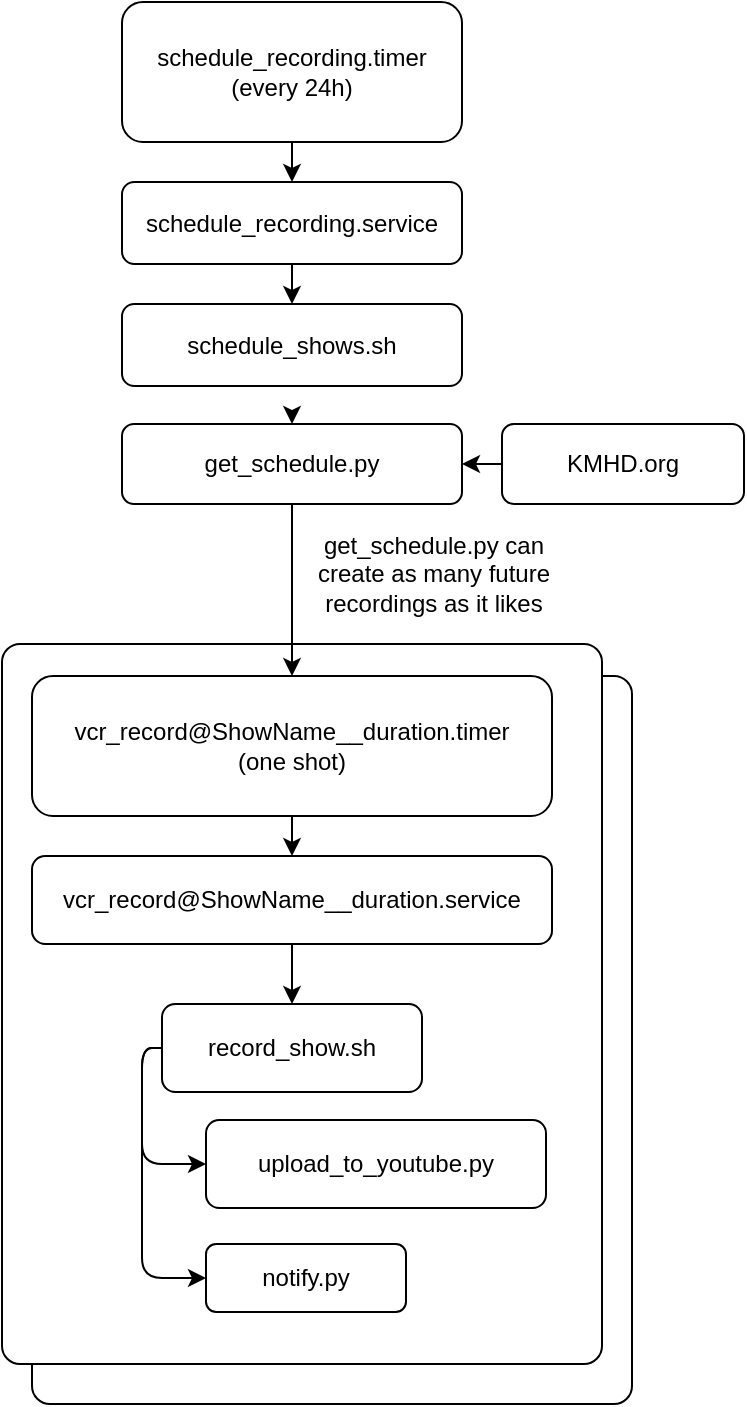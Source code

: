 <mxfile scale="2" border="0">
    <diagram id="7TKIwkNf6iHyQ7NIYCmb" name="Page-1">
        <mxGraphModel dx="934" dy="871" grid="1" gridSize="10" guides="1" tooltips="1" connect="1" arrows="1" fold="1" page="1" pageScale="1" pageWidth="850" pageHeight="1100" math="0" shadow="0">
            <root>
                <mxCell id="0"/>
                <mxCell id="1" parent="0"/>
                <mxCell id="27" value="" style="rounded=1;whiteSpace=wrap;html=1;arcSize=3;" vertex="1" parent="1">
                    <mxGeometry x="34" y="356" width="300" height="364" as="geometry"/>
                </mxCell>
                <mxCell id="26" value="" style="rounded=1;whiteSpace=wrap;html=1;arcSize=3;" vertex="1" parent="1">
                    <mxGeometry x="19" y="340" width="300" height="360" as="geometry"/>
                </mxCell>
                <mxCell id="7" value="" style="edgeStyle=none;html=1;" edge="1" parent="1" source="2" target="3">
                    <mxGeometry relative="1" as="geometry"/>
                </mxCell>
                <mxCell id="2" value="schedule_recording.timer&lt;br&gt;(every 24h)" style="rounded=1;whiteSpace=wrap;html=1;" vertex="1" parent="1">
                    <mxGeometry x="79" y="19" width="170" height="70" as="geometry"/>
                </mxCell>
                <mxCell id="8" value="" style="edgeStyle=none;html=1;" edge="1" parent="1" source="3" target="4">
                    <mxGeometry relative="1" as="geometry"/>
                </mxCell>
                <mxCell id="3" value="schedule_recording.service" style="rounded=1;whiteSpace=wrap;html=1;" vertex="1" parent="1">
                    <mxGeometry x="79" y="109" width="170" height="41" as="geometry"/>
                </mxCell>
                <mxCell id="24" style="edgeStyle=orthogonalEdgeStyle;html=1;exitX=0.5;exitY=1;exitDx=0;exitDy=0;entryX=0.5;entryY=0;entryDx=0;entryDy=0;" edge="1" parent="1" target="5">
                    <mxGeometry relative="1" as="geometry">
                        <mxPoint x="164" y="229" as="sourcePoint"/>
                    </mxGeometry>
                </mxCell>
                <mxCell id="4" value="schedule_shows.sh" style="rounded=1;whiteSpace=wrap;html=1;" vertex="1" parent="1">
                    <mxGeometry x="79" y="170" width="170" height="41" as="geometry"/>
                </mxCell>
                <mxCell id="30" style="edgeStyle=orthogonalEdgeStyle;html=1;exitX=0.5;exitY=1;exitDx=0;exitDy=0;entryX=0.5;entryY=0;entryDx=0;entryDy=0;" edge="1" parent="1" source="5" target="6">
                    <mxGeometry relative="1" as="geometry"/>
                </mxCell>
                <mxCell id="5" value="get_schedule.py" style="rounded=1;whiteSpace=wrap;html=1;" vertex="1" parent="1">
                    <mxGeometry x="79" y="230" width="170" height="40" as="geometry"/>
                </mxCell>
                <mxCell id="22" style="edgeStyle=orthogonalEdgeStyle;html=1;exitX=0.5;exitY=1;exitDx=0;exitDy=0;entryX=0.5;entryY=0;entryDx=0;entryDy=0;" edge="1" parent="1" source="6" target="13">
                    <mxGeometry relative="1" as="geometry"/>
                </mxCell>
                <mxCell id="6" value="vcr_record@ShowName__duration.timer&lt;br&gt;(one shot)" style="rounded=1;whiteSpace=wrap;html=1;" vertex="1" parent="1">
                    <mxGeometry x="34" y="356" width="260" height="70" as="geometry"/>
                </mxCell>
                <mxCell id="12" value="" style="edgeStyle=none;html=1;" edge="1" parent="1" source="11" target="5">
                    <mxGeometry relative="1" as="geometry"/>
                </mxCell>
                <mxCell id="11" value="KMHD.org" style="rounded=1;whiteSpace=wrap;html=1;" vertex="1" parent="1">
                    <mxGeometry x="269" y="230" width="121" height="40" as="geometry"/>
                </mxCell>
                <mxCell id="21" style="edgeStyle=orthogonalEdgeStyle;html=1;exitX=0.5;exitY=1;exitDx=0;exitDy=0;entryX=0.5;entryY=0;entryDx=0;entryDy=0;" edge="1" parent="1" source="13" target="14">
                    <mxGeometry relative="1" as="geometry"/>
                </mxCell>
                <mxCell id="13" value="vcr_record@ShowName__duration.service" style="rounded=1;whiteSpace=wrap;html=1;" vertex="1" parent="1">
                    <mxGeometry x="34" y="446" width="260" height="44" as="geometry"/>
                </mxCell>
                <mxCell id="17" value="" style="edgeStyle=orthogonalEdgeStyle;html=1;entryX=0;entryY=0.5;entryDx=0;entryDy=0;exitX=0;exitY=0.5;exitDx=0;exitDy=0;" edge="1" parent="1" source="14" target="16">
                    <mxGeometry relative="1" as="geometry"/>
                </mxCell>
                <mxCell id="14" value="record_show.sh" style="rounded=1;whiteSpace=wrap;html=1;" vertex="1" parent="1">
                    <mxGeometry x="99" y="520" width="130" height="44" as="geometry"/>
                </mxCell>
                <mxCell id="15" value="upload_to_youtube.py" style="rounded=1;whiteSpace=wrap;html=1;" vertex="1" parent="1">
                    <mxGeometry x="121" y="578" width="170" height="44" as="geometry"/>
                </mxCell>
                <mxCell id="16" value="notify.py" style="rounded=1;whiteSpace=wrap;html=1;" vertex="1" parent="1">
                    <mxGeometry x="121" y="640" width="100" height="34" as="geometry"/>
                </mxCell>
                <mxCell id="19" value="" style="edgeStyle=orthogonalEdgeStyle;html=1;entryX=0;entryY=0.5;entryDx=0;entryDy=0;exitX=0;exitY=0.5;exitDx=0;exitDy=0;" edge="1" parent="1" source="14" target="15">
                    <mxGeometry relative="1" as="geometry"/>
                </mxCell>
                <mxCell id="28" value="get_schedule.py can create as many future recordings as it likes" style="text;html=1;strokeColor=none;fillColor=none;align=center;verticalAlign=middle;whiteSpace=wrap;rounded=0;" vertex="1" parent="1">
                    <mxGeometry x="170" y="280" width="130" height="50" as="geometry"/>
                </mxCell>
            </root>
        </mxGraphModel>
    </diagram>
</mxfile>